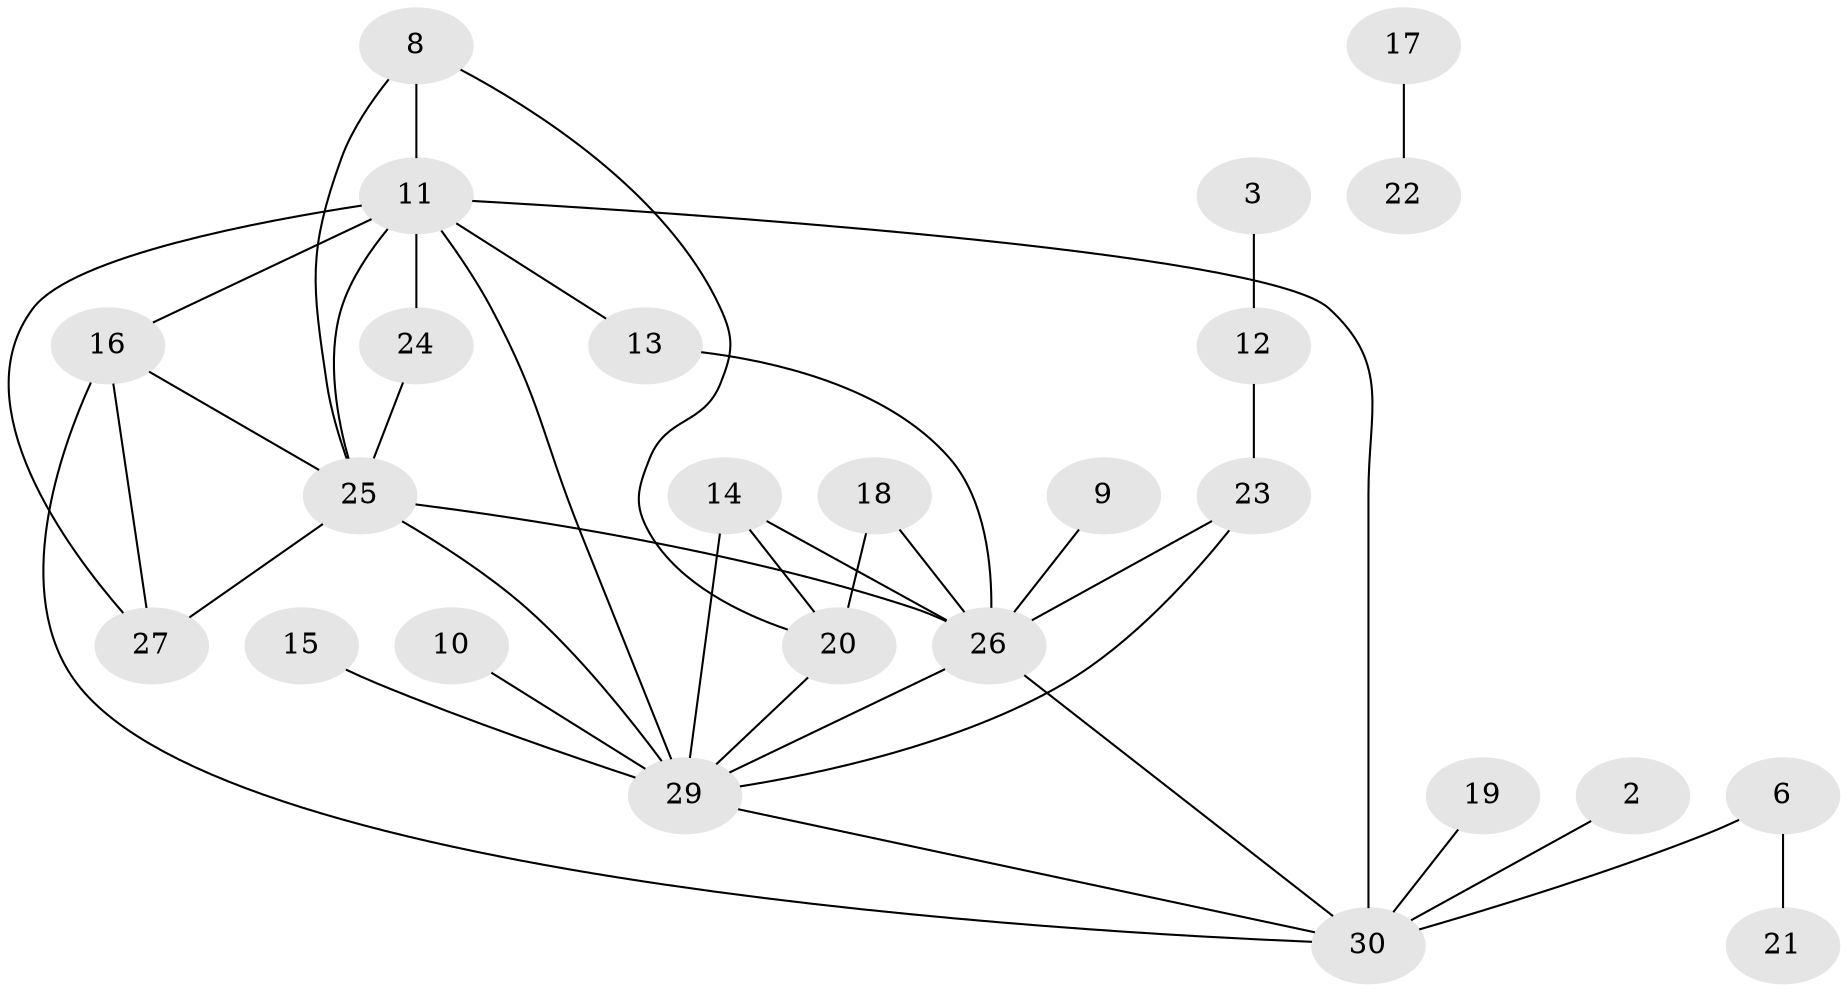 // original degree distribution, {5: 0.03333333333333333, 4: 0.13333333333333333, 0: 0.08333333333333333, 6: 0.05, 2: 0.31666666666666665, 3: 0.13333333333333333, 1: 0.23333333333333334, 8: 0.016666666666666666}
// Generated by graph-tools (version 1.1) at 2025/49/03/09/25 03:49:03]
// undirected, 25 vertices, 39 edges
graph export_dot {
graph [start="1"]
  node [color=gray90,style=filled];
  2;
  3;
  6;
  8;
  9;
  10;
  11;
  12;
  13;
  14;
  15;
  16;
  17;
  18;
  19;
  20;
  21;
  22;
  23;
  24;
  25;
  26;
  27;
  29;
  30;
  2 -- 30 [weight=1.0];
  3 -- 12 [weight=1.0];
  6 -- 21 [weight=1.0];
  6 -- 30 [weight=1.0];
  8 -- 11 [weight=1.0];
  8 -- 20 [weight=1.0];
  8 -- 25 [weight=1.0];
  9 -- 26 [weight=1.0];
  10 -- 29 [weight=1.0];
  11 -- 13 [weight=1.0];
  11 -- 16 [weight=1.0];
  11 -- 24 [weight=1.0];
  11 -- 25 [weight=1.0];
  11 -- 27 [weight=1.0];
  11 -- 29 [weight=1.0];
  11 -- 30 [weight=1.0];
  12 -- 23 [weight=1.0];
  13 -- 26 [weight=1.0];
  14 -- 20 [weight=1.0];
  14 -- 26 [weight=1.0];
  14 -- 29 [weight=1.0];
  15 -- 29 [weight=2.0];
  16 -- 25 [weight=1.0];
  16 -- 27 [weight=1.0];
  16 -- 30 [weight=1.0];
  17 -- 22 [weight=1.0];
  18 -- 20 [weight=1.0];
  18 -- 26 [weight=1.0];
  19 -- 30 [weight=1.0];
  20 -- 29 [weight=1.0];
  23 -- 26 [weight=1.0];
  23 -- 29 [weight=1.0];
  24 -- 25 [weight=2.0];
  25 -- 26 [weight=1.0];
  25 -- 27 [weight=1.0];
  25 -- 29 [weight=1.0];
  26 -- 29 [weight=1.0];
  26 -- 30 [weight=1.0];
  29 -- 30 [weight=1.0];
}
